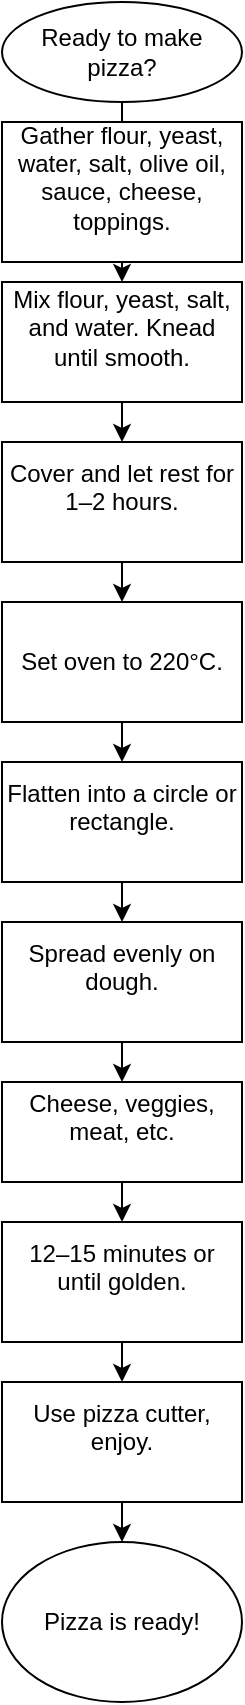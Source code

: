 <mxfile version="28.1.0">
  <diagram name="Page-1" id="Jm1jY8U9DjO6IGGfGV-2">
    <mxGraphModel dx="872" dy="471" grid="1" gridSize="10" guides="1" tooltips="1" connect="1" arrows="1" fold="1" page="1" pageScale="1" pageWidth="850" pageHeight="1100" math="0" shadow="0">
      <root>
        <mxCell id="0" />
        <mxCell id="1" parent="0" />
        <mxCell id="LN8UxnWlFc2pgbiCI3Nf-4" style="edgeStyle=orthogonalEdgeStyle;rounded=0;orthogonalLoop=1;jettySize=auto;html=1;entryX=0.5;entryY=0;entryDx=0;entryDy=0;" parent="1" edge="1">
          <mxGeometry relative="1" as="geometry">
            <mxPoint x="380" y="90" as="sourcePoint" />
            <mxPoint x="380" y="120" as="targetPoint" />
          </mxGeometry>
        </mxCell>
        <mxCell id="kcXY8o-RUrtgpFotuQXC-9" style="edgeStyle=orthogonalEdgeStyle;rounded=0;orthogonalLoop=1;jettySize=auto;html=1;exitX=0.5;exitY=1;exitDx=0;exitDy=0;entryX=0.5;entryY=0;entryDx=0;entryDy=0;" edge="1" parent="1" source="kcXY8o-RUrtgpFotuQXC-1" target="kcXY8o-RUrtgpFotuQXC-2">
          <mxGeometry relative="1" as="geometry" />
        </mxCell>
        <mxCell id="kcXY8o-RUrtgpFotuQXC-1" value="&#xa;Gather flour, yeast, water, salt, olive oil, sauce, cheese, toppings.&#xa;&#xa;" style="rounded=0;whiteSpace=wrap;html=1;" vertex="1" parent="1">
          <mxGeometry x="320" y="110" width="120" height="70" as="geometry" />
        </mxCell>
        <mxCell id="kcXY8o-RUrtgpFotuQXC-10" style="edgeStyle=orthogonalEdgeStyle;rounded=0;orthogonalLoop=1;jettySize=auto;html=1;exitX=0.5;exitY=1;exitDx=0;exitDy=0;entryX=0.5;entryY=0;entryDx=0;entryDy=0;" edge="1" parent="1" source="kcXY8o-RUrtgpFotuQXC-2" target="kcXY8o-RUrtgpFotuQXC-3">
          <mxGeometry relative="1" as="geometry" />
        </mxCell>
        <mxCell id="kcXY8o-RUrtgpFotuQXC-2" value="&#xa;Mix flour, yeast, salt, and water. Knead until smooth.&#xa;&#xa;" style="rounded=0;whiteSpace=wrap;html=1;" vertex="1" parent="1">
          <mxGeometry x="320" y="190" width="120" height="60" as="geometry" />
        </mxCell>
        <mxCell id="kcXY8o-RUrtgpFotuQXC-11" style="edgeStyle=orthogonalEdgeStyle;rounded=0;orthogonalLoop=1;jettySize=auto;html=1;exitX=0.5;exitY=1;exitDx=0;exitDy=0;entryX=0.5;entryY=0;entryDx=0;entryDy=0;" edge="1" parent="1" source="kcXY8o-RUrtgpFotuQXC-3" target="kcXY8o-RUrtgpFotuQXC-4">
          <mxGeometry relative="1" as="geometry" />
        </mxCell>
        <mxCell id="kcXY8o-RUrtgpFotuQXC-3" value="&#xa;Cover and let rest for 1–2 hours.&#xa;&#xa;" style="rounded=0;whiteSpace=wrap;html=1;" vertex="1" parent="1">
          <mxGeometry x="320" y="270" width="120" height="60" as="geometry" />
        </mxCell>
        <mxCell id="kcXY8o-RUrtgpFotuQXC-12" style="edgeStyle=orthogonalEdgeStyle;rounded=0;orthogonalLoop=1;jettySize=auto;html=1;exitX=0.5;exitY=1;exitDx=0;exitDy=0;entryX=0.5;entryY=0;entryDx=0;entryDy=0;" edge="1" parent="1" source="kcXY8o-RUrtgpFotuQXC-4" target="kcXY8o-RUrtgpFotuQXC-6">
          <mxGeometry relative="1" as="geometry" />
        </mxCell>
        <mxCell id="kcXY8o-RUrtgpFotuQXC-4" value="&lt;br&gt;Set oven to 220°C.&lt;div&gt;&lt;br/&gt;&lt;/div&gt;" style="rounded=0;whiteSpace=wrap;html=1;" vertex="1" parent="1">
          <mxGeometry x="320" y="350" width="120" height="60" as="geometry" />
        </mxCell>
        <mxCell id="kcXY8o-RUrtgpFotuQXC-13" style="edgeStyle=orthogonalEdgeStyle;rounded=0;orthogonalLoop=1;jettySize=auto;html=1;exitX=0.5;exitY=1;exitDx=0;exitDy=0;entryX=0.5;entryY=0;entryDx=0;entryDy=0;" edge="1" parent="1" source="kcXY8o-RUrtgpFotuQXC-6" target="kcXY8o-RUrtgpFotuQXC-7">
          <mxGeometry relative="1" as="geometry" />
        </mxCell>
        <mxCell id="kcXY8o-RUrtgpFotuQXC-6" value="&#xa;Flatten into a circle or rectangle.&#xa;&#xa;" style="rounded=0;whiteSpace=wrap;html=1;" vertex="1" parent="1">
          <mxGeometry x="320" y="430" width="120" height="60" as="geometry" />
        </mxCell>
        <mxCell id="kcXY8o-RUrtgpFotuQXC-14" style="edgeStyle=orthogonalEdgeStyle;rounded=0;orthogonalLoop=1;jettySize=auto;html=1;exitX=0.5;exitY=1;exitDx=0;exitDy=0;entryX=0.5;entryY=0;entryDx=0;entryDy=0;" edge="1" parent="1" source="kcXY8o-RUrtgpFotuQXC-7" target="kcXY8o-RUrtgpFotuQXC-8">
          <mxGeometry relative="1" as="geometry" />
        </mxCell>
        <mxCell id="kcXY8o-RUrtgpFotuQXC-7" value="&#xa;Spread evenly on dough.&#xa;&#xa;" style="rounded=0;whiteSpace=wrap;html=1;" vertex="1" parent="1">
          <mxGeometry x="320" y="510" width="120" height="60" as="geometry" />
        </mxCell>
        <mxCell id="kcXY8o-RUrtgpFotuQXC-17" style="edgeStyle=orthogonalEdgeStyle;rounded=0;orthogonalLoop=1;jettySize=auto;html=1;exitX=0.5;exitY=1;exitDx=0;exitDy=0;entryX=0.5;entryY=0;entryDx=0;entryDy=0;" edge="1" parent="1" source="kcXY8o-RUrtgpFotuQXC-8" target="kcXY8o-RUrtgpFotuQXC-16">
          <mxGeometry relative="1" as="geometry" />
        </mxCell>
        <mxCell id="kcXY8o-RUrtgpFotuQXC-8" value="&#xa;Cheese, veggies, meat, etc.&#xa;&#xa;" style="rounded=0;whiteSpace=wrap;html=1;" vertex="1" parent="1">
          <mxGeometry x="320" y="590" width="120" height="50" as="geometry" />
        </mxCell>
        <mxCell id="kcXY8o-RUrtgpFotuQXC-15" value="Ready to make pizza?" style="ellipse;whiteSpace=wrap;html=1;" vertex="1" parent="1">
          <mxGeometry x="320" y="50" width="120" height="50" as="geometry" />
        </mxCell>
        <mxCell id="kcXY8o-RUrtgpFotuQXC-19" style="edgeStyle=orthogonalEdgeStyle;rounded=0;orthogonalLoop=1;jettySize=auto;html=1;exitX=0.5;exitY=1;exitDx=0;exitDy=0;entryX=0.5;entryY=0;entryDx=0;entryDy=0;" edge="1" parent="1" source="kcXY8o-RUrtgpFotuQXC-16" target="kcXY8o-RUrtgpFotuQXC-18">
          <mxGeometry relative="1" as="geometry" />
        </mxCell>
        <mxCell id="kcXY8o-RUrtgpFotuQXC-16" value="&#xa;12–15 minutes or until golden.&#xa;&#xa;" style="rounded=0;whiteSpace=wrap;html=1;" vertex="1" parent="1">
          <mxGeometry x="320" y="660" width="120" height="60" as="geometry" />
        </mxCell>
        <mxCell id="kcXY8o-RUrtgpFotuQXC-21" style="edgeStyle=orthogonalEdgeStyle;rounded=0;orthogonalLoop=1;jettySize=auto;html=1;exitX=0.5;exitY=1;exitDx=0;exitDy=0;entryX=0.5;entryY=0;entryDx=0;entryDy=0;" edge="1" parent="1" source="kcXY8o-RUrtgpFotuQXC-18">
          <mxGeometry relative="1" as="geometry">
            <mxPoint x="380" y="820" as="targetPoint" />
          </mxGeometry>
        </mxCell>
        <mxCell id="kcXY8o-RUrtgpFotuQXC-18" value="&#xa;Use pizza cutter, enjoy.&#xa;&#xa;" style="rounded=0;whiteSpace=wrap;html=1;" vertex="1" parent="1">
          <mxGeometry x="320" y="740" width="120" height="60" as="geometry" />
        </mxCell>
        <mxCell id="kcXY8o-RUrtgpFotuQXC-24" value="Pizza is ready!" style="ellipse;whiteSpace=wrap;html=1;" vertex="1" parent="1">
          <mxGeometry x="320" y="820" width="120" height="80" as="geometry" />
        </mxCell>
      </root>
    </mxGraphModel>
  </diagram>
</mxfile>
